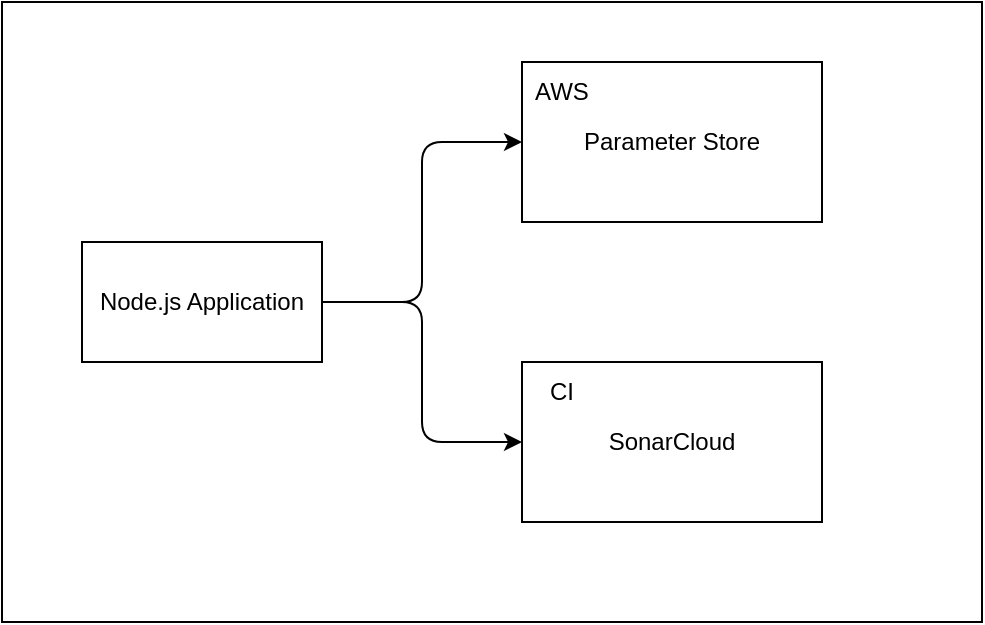 <mxfile>
    <diagram id="OUbCcWLDV2W5N4Z9F51A" name="Page-1">
        <mxGraphModel dx="1053" dy="527" grid="1" gridSize="10" guides="1" tooltips="1" connect="1" arrows="1" fold="1" page="1" pageScale="1" pageWidth="850" pageHeight="1100" math="0" shadow="0">
            <root>
                <mxCell id="0"/>
                <mxCell id="1" parent="0"/>
                <mxCell id="11" value="" style="rounded=0;whiteSpace=wrap;html=1;" parent="1" vertex="1">
                    <mxGeometry x="210" y="80" width="490" height="310" as="geometry"/>
                </mxCell>
                <mxCell id="12" style="edgeStyle=orthogonalEdgeStyle;html=1;entryX=0;entryY=0.5;entryDx=0;entryDy=0;" edge="1" parent="1" source="2" target="7">
                    <mxGeometry relative="1" as="geometry"/>
                </mxCell>
                <mxCell id="14" style="edgeStyle=orthogonalEdgeStyle;html=1;entryX=0;entryY=0.5;entryDx=0;entryDy=0;" edge="1" parent="1" source="2" target="13">
                    <mxGeometry relative="1" as="geometry"/>
                </mxCell>
                <mxCell id="2" value="Node.js Application" style="rounded=0;whiteSpace=wrap;html=1;" parent="1" vertex="1">
                    <mxGeometry x="250" y="200" width="120" height="60" as="geometry"/>
                </mxCell>
                <mxCell id="7" value="Parameter Store" style="rounded=0;whiteSpace=wrap;html=1;" parent="1" vertex="1">
                    <mxGeometry x="470" y="110" width="150" height="80" as="geometry"/>
                </mxCell>
                <mxCell id="9" value="AWS" style="text;html=1;strokeColor=none;fillColor=none;align=center;verticalAlign=middle;whiteSpace=wrap;rounded=0;" parent="1" vertex="1">
                    <mxGeometry x="460" y="110" width="60" height="30" as="geometry"/>
                </mxCell>
                <mxCell id="13" value="SonarCloud" style="rounded=0;whiteSpace=wrap;html=1;" vertex="1" parent="1">
                    <mxGeometry x="470" y="260" width="150" height="80" as="geometry"/>
                </mxCell>
                <mxCell id="15" value="CI" style="text;html=1;strokeColor=none;fillColor=none;align=center;verticalAlign=middle;whiteSpace=wrap;rounded=0;" vertex="1" parent="1">
                    <mxGeometry x="460" y="260" width="60" height="30" as="geometry"/>
                </mxCell>
            </root>
        </mxGraphModel>
    </diagram>
</mxfile>
